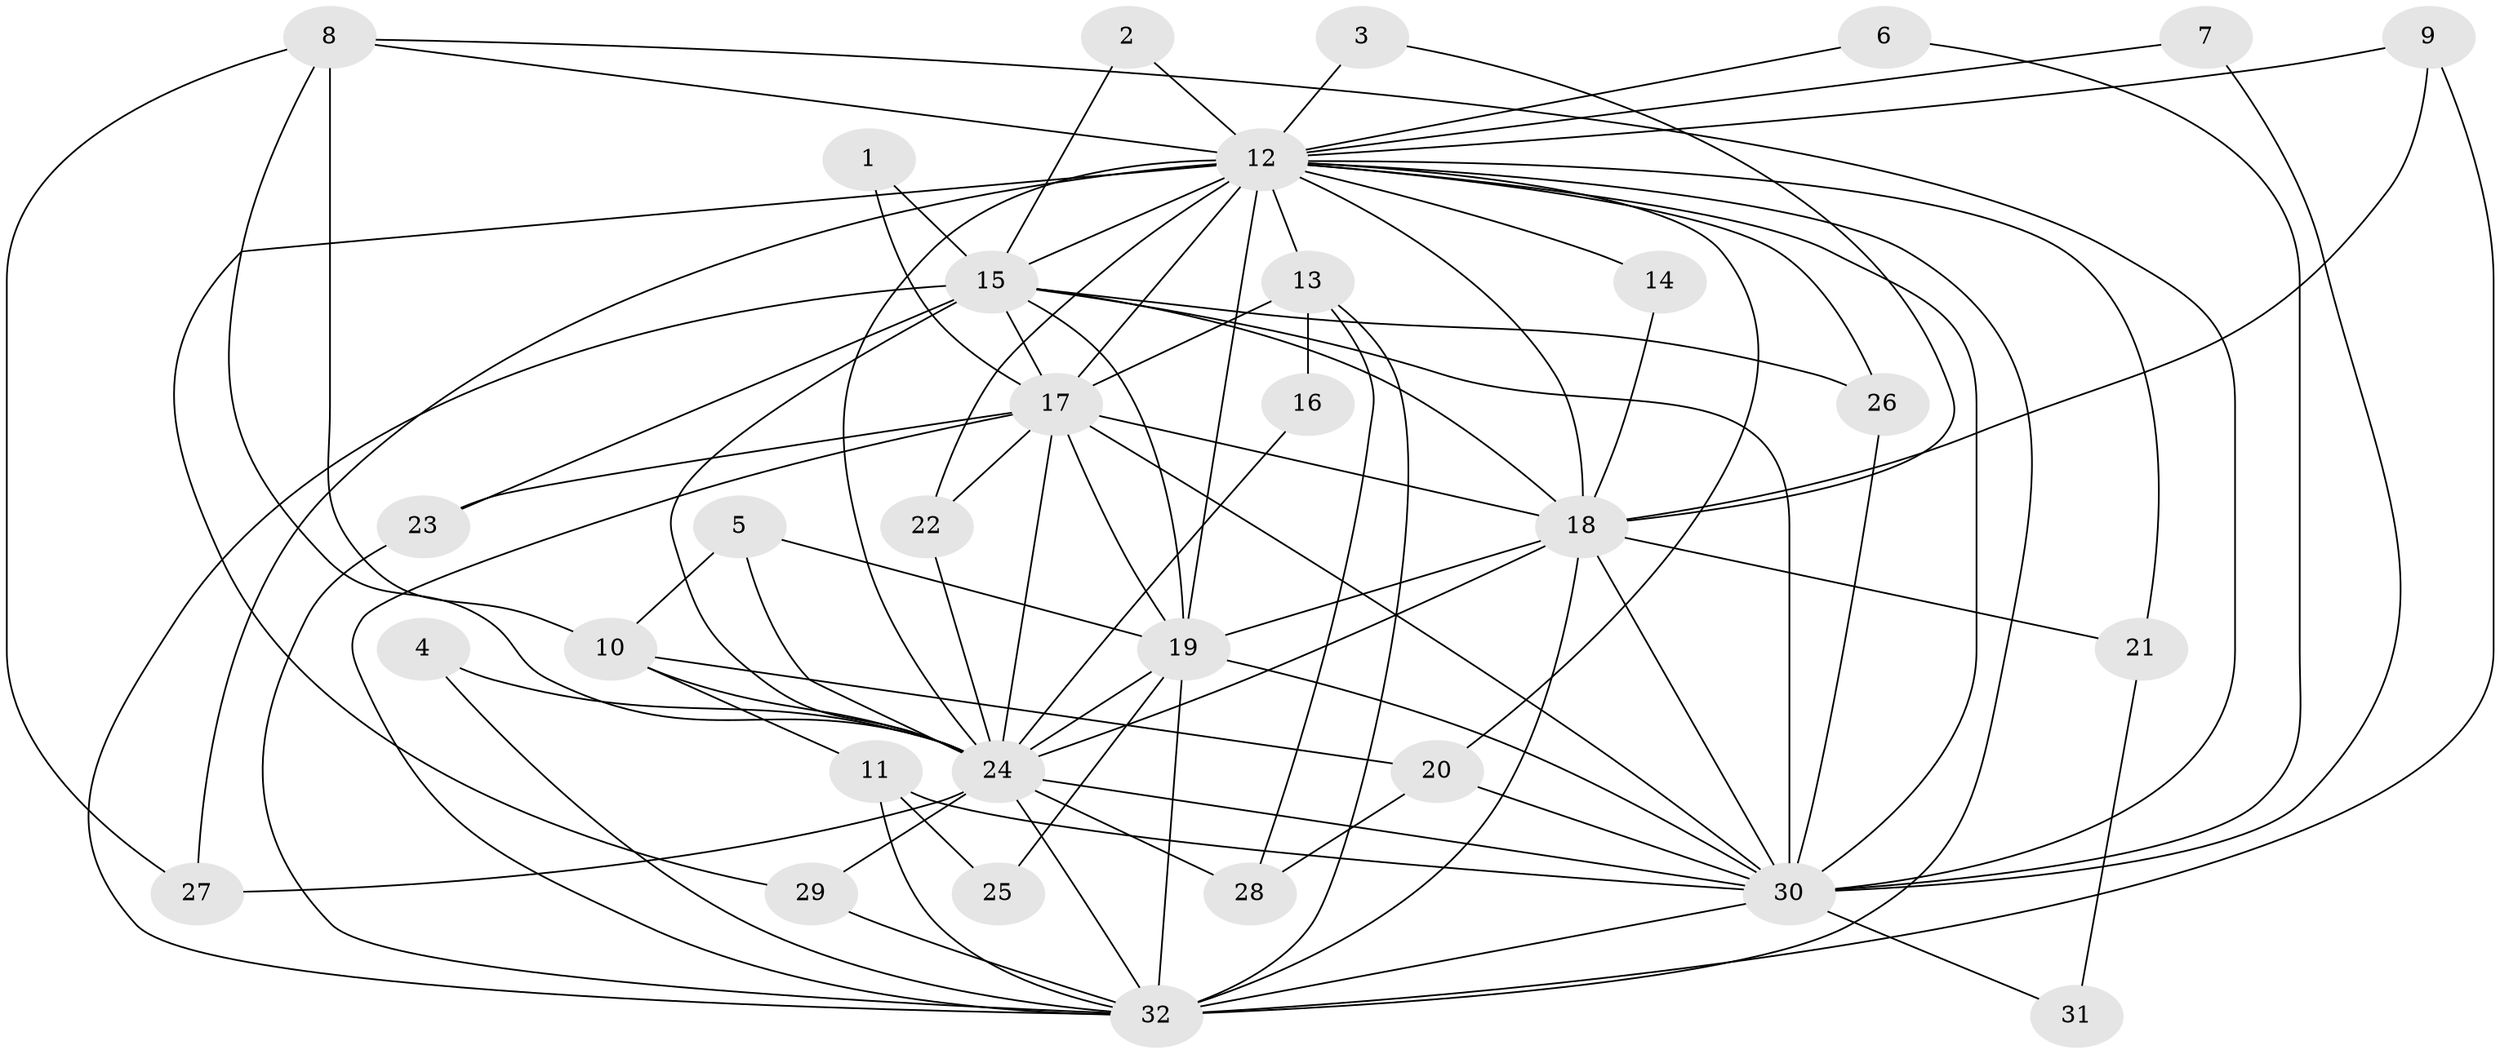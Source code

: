 // original degree distribution, {18: 0.015873015873015872, 16: 0.031746031746031744, 15: 0.047619047619047616, 19: 0.015873015873015872, 22: 0.015873015873015872, 13: 0.015873015873015872, 12: 0.015873015873015872, 2: 0.49206349206349204, 3: 0.23809523809523808, 4: 0.047619047619047616, 5: 0.047619047619047616, 7: 0.015873015873015872}
// Generated by graph-tools (version 1.1) at 2025/49/03/09/25 03:49:38]
// undirected, 32 vertices, 88 edges
graph export_dot {
graph [start="1"]
  node [color=gray90,style=filled];
  1;
  2;
  3;
  4;
  5;
  6;
  7;
  8;
  9;
  10;
  11;
  12;
  13;
  14;
  15;
  16;
  17;
  18;
  19;
  20;
  21;
  22;
  23;
  24;
  25;
  26;
  27;
  28;
  29;
  30;
  31;
  32;
  1 -- 15 [weight=1.0];
  1 -- 17 [weight=1.0];
  2 -- 12 [weight=1.0];
  2 -- 15 [weight=1.0];
  3 -- 12 [weight=1.0];
  3 -- 18 [weight=1.0];
  4 -- 24 [weight=1.0];
  4 -- 32 [weight=1.0];
  5 -- 10 [weight=1.0];
  5 -- 19 [weight=1.0];
  5 -- 24 [weight=1.0];
  6 -- 12 [weight=1.0];
  6 -- 30 [weight=1.0];
  7 -- 12 [weight=1.0];
  7 -- 30 [weight=1.0];
  8 -- 10 [weight=1.0];
  8 -- 12 [weight=1.0];
  8 -- 24 [weight=1.0];
  8 -- 27 [weight=1.0];
  8 -- 30 [weight=1.0];
  9 -- 12 [weight=1.0];
  9 -- 18 [weight=1.0];
  9 -- 32 [weight=1.0];
  10 -- 11 [weight=1.0];
  10 -- 20 [weight=1.0];
  10 -- 24 [weight=1.0];
  11 -- 25 [weight=1.0];
  11 -- 30 [weight=1.0];
  11 -- 32 [weight=1.0];
  12 -- 13 [weight=1.0];
  12 -- 14 [weight=1.0];
  12 -- 15 [weight=2.0];
  12 -- 17 [weight=2.0];
  12 -- 18 [weight=2.0];
  12 -- 19 [weight=3.0];
  12 -- 20 [weight=1.0];
  12 -- 21 [weight=2.0];
  12 -- 22 [weight=1.0];
  12 -- 24 [weight=5.0];
  12 -- 26 [weight=1.0];
  12 -- 27 [weight=1.0];
  12 -- 29 [weight=1.0];
  12 -- 30 [weight=3.0];
  12 -- 32 [weight=2.0];
  13 -- 16 [weight=1.0];
  13 -- 17 [weight=2.0];
  13 -- 28 [weight=1.0];
  13 -- 32 [weight=1.0];
  14 -- 18 [weight=1.0];
  15 -- 17 [weight=1.0];
  15 -- 18 [weight=1.0];
  15 -- 19 [weight=1.0];
  15 -- 23 [weight=1.0];
  15 -- 24 [weight=2.0];
  15 -- 26 [weight=1.0];
  15 -- 30 [weight=3.0];
  15 -- 32 [weight=1.0];
  16 -- 24 [weight=1.0];
  17 -- 18 [weight=2.0];
  17 -- 19 [weight=1.0];
  17 -- 22 [weight=1.0];
  17 -- 23 [weight=1.0];
  17 -- 24 [weight=2.0];
  17 -- 30 [weight=1.0];
  17 -- 32 [weight=1.0];
  18 -- 19 [weight=1.0];
  18 -- 21 [weight=1.0];
  18 -- 24 [weight=2.0];
  18 -- 30 [weight=2.0];
  18 -- 32 [weight=2.0];
  19 -- 24 [weight=3.0];
  19 -- 25 [weight=1.0];
  19 -- 30 [weight=1.0];
  19 -- 32 [weight=1.0];
  20 -- 28 [weight=1.0];
  20 -- 30 [weight=1.0];
  21 -- 31 [weight=1.0];
  22 -- 24 [weight=1.0];
  23 -- 32 [weight=1.0];
  24 -- 27 [weight=1.0];
  24 -- 28 [weight=1.0];
  24 -- 29 [weight=1.0];
  24 -- 30 [weight=2.0];
  24 -- 32 [weight=2.0];
  26 -- 30 [weight=1.0];
  29 -- 32 [weight=1.0];
  30 -- 31 [weight=1.0];
  30 -- 32 [weight=2.0];
}
